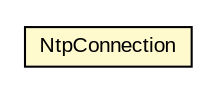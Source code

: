 #!/usr/local/bin/dot
#
# Class diagram 
# Generated by UMLGraph version 5.3 (http://www.umlgraph.org/)
#

digraph G {
	edge [fontname="arial",fontsize=10,labelfontname="arial",labelfontsize=10];
	node [fontname="arial",fontsize=10,shape=plaintext];
	nodesep=0.25;
	ranksep=0.5;
	// org.coach.tracing.service.ntp.NtpConnection
	c61045 [label=<<table title="org.coach.tracing.service.ntp.NtpConnection" border="0" cellborder="1" cellspacing="0" cellpadding="2" port="p" bgcolor="lemonChiffon" href="./NtpConnection.html">
		<tr><td><table border="0" cellspacing="0" cellpadding="1">
<tr><td align="center" balign="center"> NtpConnection </td></tr>
		</table></td></tr>
		</table>>, fontname="arial", fontcolor="black", fontsize=10.0];
}

